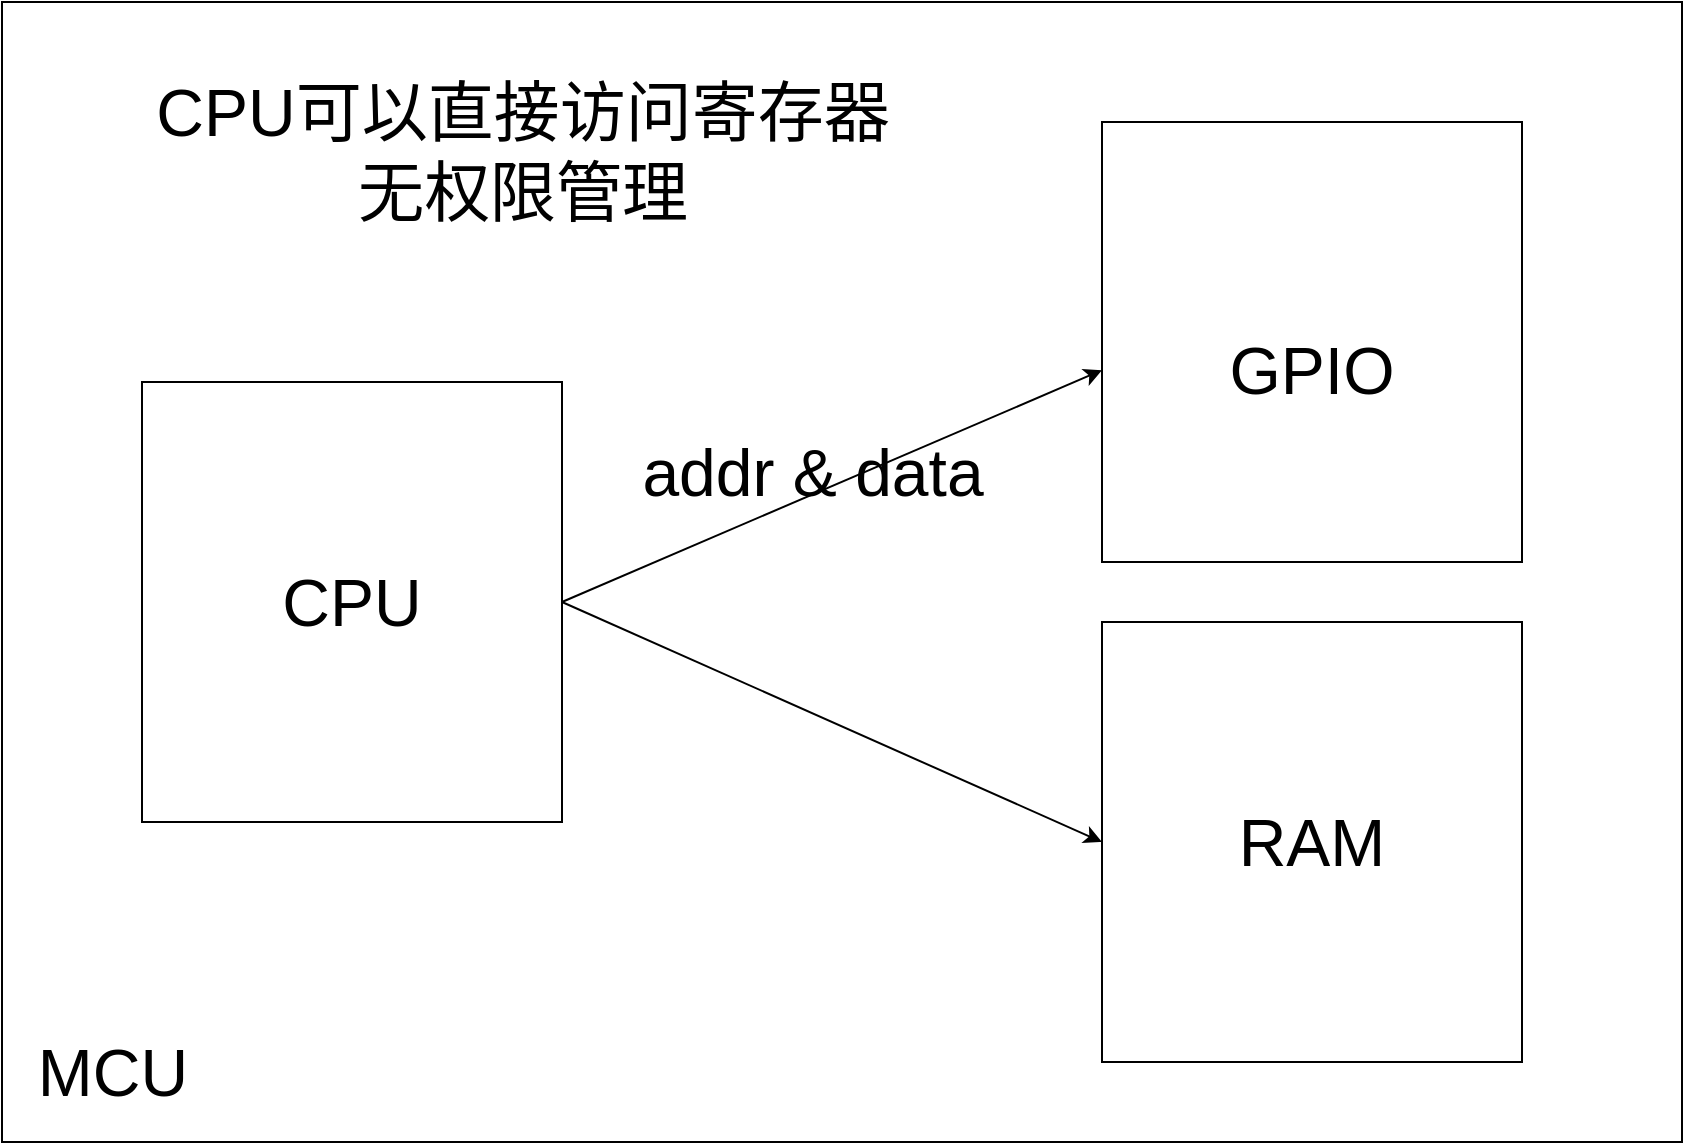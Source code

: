 <mxfile>
    <diagram id="kOOmxOkZxzU5ef-dOMeW" name="Page-1">
        <mxGraphModel dx="1729" dy="877" grid="1" gridSize="10" guides="1" tooltips="1" connect="1" arrows="1" fold="1" page="1" pageScale="1" pageWidth="3300" pageHeight="4681" math="0" shadow="0">
            <root>
                <mxCell id="0"/>
                <mxCell id="1" parent="0"/>
                <mxCell id="2" value="" style="whiteSpace=wrap;html=1;" vertex="1" parent="1">
                    <mxGeometry x="320" y="140" width="840" height="570" as="geometry"/>
                </mxCell>
                <mxCell id="6" style="edgeStyle=none;html=1;exitX=1;exitY=0.5;exitDx=0;exitDy=0;fontSize=33;entryX=0;entryY=0.564;entryDx=0;entryDy=0;entryPerimeter=0;" edge="1" parent="1" source="3" target="4">
                    <mxGeometry relative="1" as="geometry"/>
                </mxCell>
                <mxCell id="3" value="&lt;font style=&quot;font-size: 33px&quot;&gt;CPU&lt;/font&gt;" style="whiteSpace=wrap;html=1;" vertex="1" parent="1">
                    <mxGeometry x="390" y="330" width="210" height="220" as="geometry"/>
                </mxCell>
                <mxCell id="4" value="&lt;br&gt;&lt;br&gt;&lt;font face=&quot;helvetica&quot;&gt;&lt;span style=&quot;font-size: 33px&quot;&gt;GPIO&lt;/span&gt;&lt;/font&gt;" style="whiteSpace=wrap;html=1;" vertex="1" parent="1">
                    <mxGeometry x="870" y="200" width="210" height="220" as="geometry"/>
                </mxCell>
                <mxCell id="5" value="&lt;span style=&quot;font-size: 33px&quot;&gt;RAM&lt;/span&gt;" style="whiteSpace=wrap;html=1;" vertex="1" parent="1">
                    <mxGeometry x="870" y="450" width="210" height="220" as="geometry"/>
                </mxCell>
                <mxCell id="7" style="edgeStyle=none;html=1;exitX=1;exitY=0.5;exitDx=0;exitDy=0;fontSize=33;entryX=0;entryY=0.5;entryDx=0;entryDy=0;" edge="1" parent="1" source="3" target="5">
                    <mxGeometry relative="1" as="geometry">
                        <mxPoint x="610" y="450" as="sourcePoint"/>
                        <mxPoint x="880" y="334.08" as="targetPoint"/>
                    </mxGeometry>
                </mxCell>
                <mxCell id="8" value="addr &amp;amp; data" style="text;html=1;resizable=0;autosize=1;align=center;verticalAlign=middle;points=[];fillColor=none;strokeColor=none;rounded=0;fontSize=33;" vertex="1" parent="1">
                    <mxGeometry x="630" y="350" width="190" height="50" as="geometry"/>
                </mxCell>
                <mxCell id="10" value="CPU可以直接访问寄存器&lt;br&gt;无权限管理" style="text;html=1;resizable=0;autosize=1;align=center;verticalAlign=middle;points=[];fillColor=none;strokeColor=none;rounded=0;fontSize=33;" vertex="1" parent="1">
                    <mxGeometry x="390" y="170" width="380" height="90" as="geometry"/>
                </mxCell>
                <mxCell id="12" value="MCU" style="text;html=1;resizable=0;autosize=1;align=center;verticalAlign=middle;points=[];fillColor=none;strokeColor=none;rounded=0;fontSize=33;" vertex="1" parent="1">
                    <mxGeometry x="330" y="650" width="90" height="50" as="geometry"/>
                </mxCell>
            </root>
        </mxGraphModel>
    </diagram>
</mxfile>
